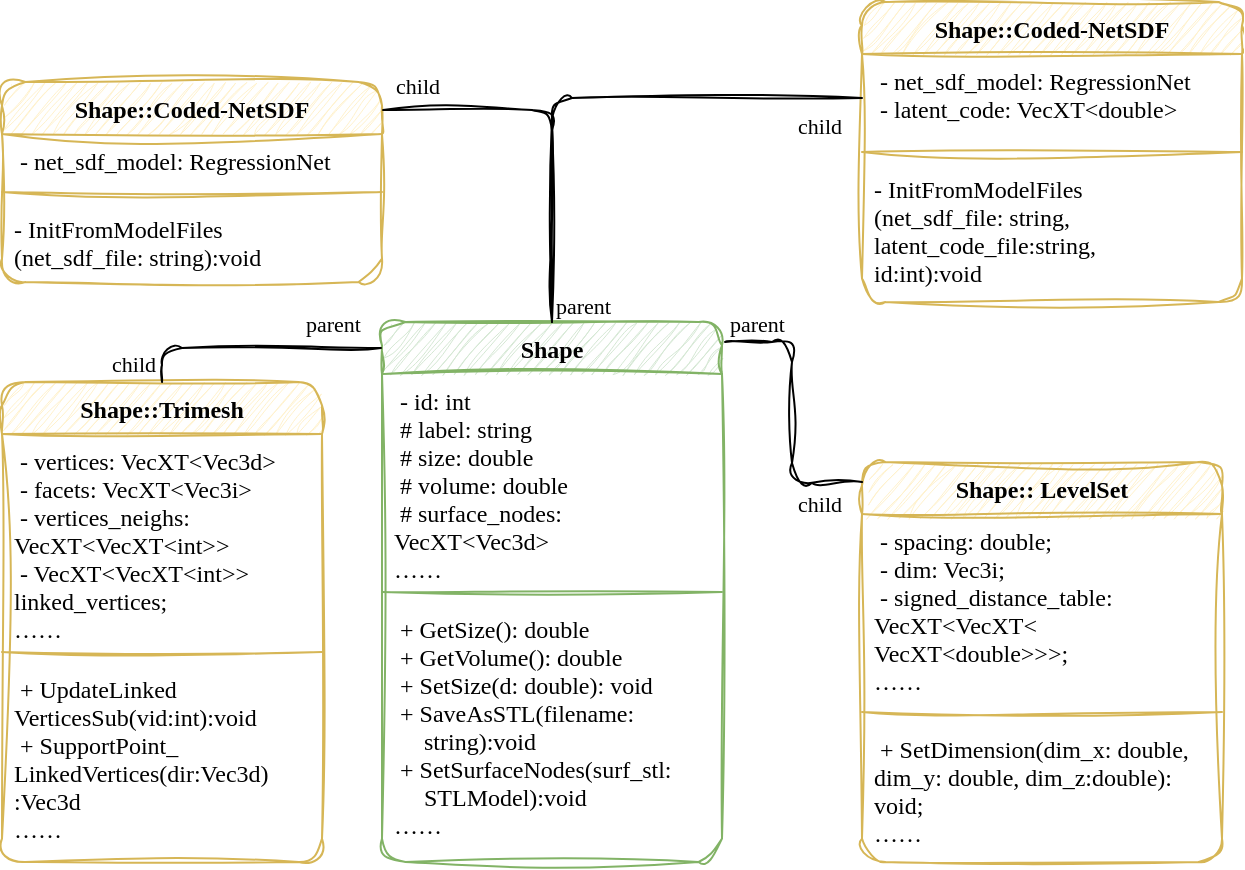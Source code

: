 <mxfile>
    <diagram id="c2G91pv0JLgsLTdkSE3m" name="Page-1">
        <mxGraphModel dx="1303" dy="664" grid="1" gridSize="10" guides="1" tooltips="1" connect="1" arrows="1" fold="1" page="1" pageScale="1" pageWidth="150" pageHeight="150" math="0" shadow="0">
            <root>
                <mxCell id="0"/>
                <mxCell id="1" parent="0"/>
                <mxCell id="10" value="Shape::Trimesh" style="swimlane;fontStyle=1;align=center;verticalAlign=top;childLayout=stackLayout;horizontal=1;startSize=26;horizontalStack=0;resizeParent=1;resizeParentMax=0;resizeLast=0;collapsible=1;marginBottom=0;fillColor=#fff2cc;strokeColor=#d6b656;rounded=1;sketch=1;curveFitting=1;jiggle=2;fontFamily=Comic Sans MS;" parent="1" vertex="1">
                    <mxGeometry x="10" y="200" width="160" height="240" as="geometry"/>
                </mxCell>
                <mxCell id="11" value=" - vertices: VecXT&lt;Vec3d&gt;&#10; - facets: VecXT&lt;Vec3i&gt;&#10; - vertices_neighs:&#10;VecXT&lt;VecXT&lt;int&gt;&gt;&#10; - VecXT&lt;VecXT&lt;int&gt;&gt;&#10;linked_vertices;&#10;……" style="text;strokeColor=none;fillColor=none;align=left;verticalAlign=top;spacingLeft=4;spacingRight=4;overflow=hidden;rotatable=0;points=[[0,0.5],[1,0.5]];portConstraint=eastwest;rounded=1;sketch=1;curveFitting=1;jiggle=2;fontFamily=Comic Sans MS;" parent="10" vertex="1">
                    <mxGeometry y="26" width="160" height="104" as="geometry"/>
                </mxCell>
                <mxCell id="12" value="" style="line;strokeWidth=1;fillColor=none;align=left;verticalAlign=middle;spacingTop=-1;spacingLeft=3;spacingRight=3;rotatable=0;labelPosition=right;points=[];portConstraint=eastwest;strokeColor=inherit;rounded=1;sketch=1;curveFitting=1;jiggle=2;fontFamily=Comic Sans MS;" parent="10" vertex="1">
                    <mxGeometry y="130" width="160" height="10" as="geometry"/>
                </mxCell>
                <mxCell id="13" value=" + UpdateLinked&#10;VerticesSub(vid:int):void&#10; + SupportPoint_&#10;LinkedVertices(dir:Vec3d)&#10;:Vec3d&#10;……&#10;&#10;" style="text;strokeColor=none;fillColor=none;align=left;verticalAlign=top;spacingLeft=4;spacingRight=4;overflow=hidden;rotatable=0;points=[[0,0.5],[1,0.5]];portConstraint=eastwest;rounded=1;sketch=1;curveFitting=1;jiggle=2;fontFamily=Comic Sans MS;" parent="10" vertex="1">
                    <mxGeometry y="140" width="160" height="100" as="geometry"/>
                </mxCell>
                <mxCell id="19" value="Shape:: LevelSet" style="swimlane;fontStyle=1;align=center;verticalAlign=top;childLayout=stackLayout;horizontal=1;startSize=26;horizontalStack=0;resizeParent=1;resizeParentMax=0;resizeLast=0;collapsible=1;marginBottom=0;fillColor=#fff2cc;strokeColor=#d6b656;rounded=1;sketch=1;curveFitting=1;jiggle=2;fontFamily=Comic Sans MS;" parent="1" vertex="1">
                    <mxGeometry x="440" y="240" width="180" height="200" as="geometry"/>
                </mxCell>
                <mxCell id="20" value=" - spacing: double;&#10; - dim: Vec3i;&#10; - signed_distance_table:&#10;VecXT&lt;VecXT&lt;&#10;VecXT&lt;double&gt;&gt;&gt;;&#10;……&#10;&#10;" style="text;strokeColor=none;fillColor=none;align=left;verticalAlign=top;spacingLeft=4;spacingRight=4;overflow=hidden;rotatable=0;points=[[0,0.5],[1,0.5]];portConstraint=eastwest;rounded=1;sketch=1;curveFitting=1;jiggle=2;fontFamily=Comic Sans MS;" parent="19" vertex="1">
                    <mxGeometry y="26" width="180" height="94" as="geometry"/>
                </mxCell>
                <mxCell id="21" value="" style="line;strokeWidth=1;fillColor=none;align=left;verticalAlign=middle;spacingTop=-1;spacingLeft=3;spacingRight=3;rotatable=0;labelPosition=right;points=[];portConstraint=eastwest;strokeColor=inherit;rounded=1;sketch=1;curveFitting=1;jiggle=2;fontFamily=Comic Sans MS;" parent="19" vertex="1">
                    <mxGeometry y="120" width="180" height="10" as="geometry"/>
                </mxCell>
                <mxCell id="22" value=" + SetDimension(dim_x: double,&#10;dim_y: double, dim_z:double): &#10;void;&#10;……&#10;&#10;" style="text;strokeColor=none;fillColor=none;align=left;verticalAlign=top;spacingLeft=4;spacingRight=4;overflow=hidden;rotatable=0;points=[[0,0.5],[1,0.5]];portConstraint=eastwest;rounded=1;sketch=1;curveFitting=1;jiggle=2;fontFamily=Comic Sans MS;" parent="19" vertex="1">
                    <mxGeometry y="130" width="180" height="70" as="geometry"/>
                </mxCell>
                <mxCell id="23" value="Shape" style="swimlane;fontStyle=1;align=center;verticalAlign=top;childLayout=stackLayout;horizontal=1;startSize=26;horizontalStack=0;resizeParent=1;resizeParentMax=0;resizeLast=0;collapsible=1;marginBottom=0;fillColor=#d5e8d4;strokeColor=#82b366;rounded=1;sketch=1;curveFitting=1;jiggle=2;fontFamily=Comic Sans MS;" parent="1" vertex="1">
                    <mxGeometry x="200" y="170" width="170" height="270" as="geometry"/>
                </mxCell>
                <mxCell id="24" value=" - id: int&#10; # label: string&#10; # size: double&#10; # volume: double&#10; # surface_nodes:&#10;VecXT&lt;Vec3d&gt;&#10;……&#10;&#10;" style="text;strokeColor=none;fillColor=none;align=left;verticalAlign=top;spacingLeft=4;spacingRight=4;overflow=hidden;rotatable=0;points=[[0,0.5],[1,0.5]];portConstraint=eastwest;rounded=1;sketch=1;curveFitting=1;jiggle=2;fontFamily=Comic Sans MS;" parent="23" vertex="1">
                    <mxGeometry y="26" width="170" height="104" as="geometry"/>
                </mxCell>
                <mxCell id="25" value="" style="line;strokeWidth=1;fillColor=none;align=left;verticalAlign=middle;spacingTop=-1;spacingLeft=3;spacingRight=3;rotatable=0;labelPosition=right;points=[];portConstraint=eastwest;strokeColor=inherit;rounded=1;sketch=1;curveFitting=1;jiggle=2;fontFamily=Comic Sans MS;" parent="23" vertex="1">
                    <mxGeometry y="130" width="170" height="10" as="geometry"/>
                </mxCell>
                <mxCell id="26" value=" + GetSize(): double&#10; + GetVolume(): double&#10; + SetSize(d: double): void&#10; + SaveAsSTL(filename:&#10;     string):void&#10; + SetSurfaceNodes(surf_stl:&#10;     STLModel):void&#10;……" style="text;strokeColor=none;fillColor=none;align=left;verticalAlign=top;spacingLeft=4;spacingRight=4;overflow=hidden;rotatable=0;points=[[0,0.5],[1,0.5]];portConstraint=eastwest;rounded=1;sketch=1;curveFitting=1;jiggle=2;fontFamily=Comic Sans MS;" parent="23" vertex="1">
                    <mxGeometry y="140" width="170" height="130" as="geometry"/>
                </mxCell>
                <mxCell id="27" value="Shape::Coded-NetSDF" style="swimlane;fontStyle=1;align=center;verticalAlign=top;childLayout=stackLayout;horizontal=1;startSize=26;horizontalStack=0;resizeParent=1;resizeParentMax=0;resizeLast=0;collapsible=1;marginBottom=0;fillColor=#fff2cc;strokeColor=#d6b656;rounded=1;sketch=1;curveFitting=1;jiggle=2;fontFamily=Comic Sans MS;" parent="1" vertex="1">
                    <mxGeometry x="440" y="10" width="190" height="150" as="geometry"/>
                </mxCell>
                <mxCell id="28" value=" - net_sdf_model: RegressionNet&#10; - latent_code: VecXT&lt;double&gt; &#10;&#10;" style="text;strokeColor=none;fillColor=none;align=left;verticalAlign=top;spacingLeft=4;spacingRight=4;overflow=hidden;rotatable=0;points=[[0,0.5],[1,0.5]];portConstraint=eastwest;rounded=1;sketch=1;curveFitting=1;jiggle=2;fontFamily=Comic Sans MS;" parent="27" vertex="1">
                    <mxGeometry y="26" width="190" height="44" as="geometry"/>
                </mxCell>
                <mxCell id="29" value="" style="line;strokeWidth=1;fillColor=none;align=left;verticalAlign=middle;spacingTop=-1;spacingLeft=3;spacingRight=3;rotatable=0;labelPosition=right;points=[];portConstraint=eastwest;strokeColor=inherit;rounded=1;sketch=1;curveFitting=1;jiggle=2;fontFamily=Comic Sans MS;" parent="27" vertex="1">
                    <mxGeometry y="70" width="190" height="10" as="geometry"/>
                </mxCell>
                <mxCell id="30" value="- InitFromModelFiles&#10;(net_sdf_file: string, &#10;latent_code_file:string,&#10;id:int):void&#10;&#10;" style="text;strokeColor=none;fillColor=none;align=left;verticalAlign=top;spacingLeft=4;spacingRight=4;overflow=hidden;rotatable=0;points=[[0,0.5],[1,0.5]];portConstraint=eastwest;rounded=1;sketch=1;curveFitting=1;jiggle=2;fontFamily=Comic Sans MS;" parent="27" vertex="1">
                    <mxGeometry y="80" width="190" height="70" as="geometry"/>
                </mxCell>
                <mxCell id="31" value="Shape::Coded-NetSDF" style="swimlane;fontStyle=1;align=center;verticalAlign=top;childLayout=stackLayout;horizontal=1;startSize=26;horizontalStack=0;resizeParent=1;resizeParentMax=0;resizeLast=0;collapsible=1;marginBottom=0;fillColor=#fff2cc;strokeColor=#d6b656;rounded=1;sketch=1;curveFitting=1;jiggle=2;fontFamily=Comic Sans MS;" parent="1" vertex="1">
                    <mxGeometry x="10" y="50" width="190" height="100" as="geometry"/>
                </mxCell>
                <mxCell id="32" value=" - net_sdf_model: RegressionNet&#10;" style="text;strokeColor=none;fillColor=none;align=left;verticalAlign=top;spacingLeft=4;spacingRight=4;overflow=hidden;rotatable=0;points=[[0,0.5],[1,0.5]];portConstraint=eastwest;rounded=1;sketch=1;curveFitting=1;jiggle=2;fontFamily=Comic Sans MS;" parent="31" vertex="1">
                    <mxGeometry y="26" width="190" height="24" as="geometry"/>
                </mxCell>
                <mxCell id="33" value="" style="line;strokeWidth=1;fillColor=none;align=left;verticalAlign=middle;spacingTop=-1;spacingLeft=3;spacingRight=3;rotatable=0;labelPosition=right;points=[];portConstraint=eastwest;strokeColor=inherit;rounded=1;sketch=1;curveFitting=1;jiggle=2;fontFamily=Comic Sans MS;" parent="31" vertex="1">
                    <mxGeometry y="50" width="190" height="10" as="geometry"/>
                </mxCell>
                <mxCell id="34" value="- InitFromModelFiles&#10;(net_sdf_file: string):void&#10;&#10;" style="text;strokeColor=none;fillColor=none;align=left;verticalAlign=top;spacingLeft=4;spacingRight=4;overflow=hidden;rotatable=0;points=[[0,0.5],[1,0.5]];portConstraint=eastwest;rounded=1;sketch=1;curveFitting=1;jiggle=2;fontFamily=Comic Sans MS;" parent="31" vertex="1">
                    <mxGeometry y="60" width="190" height="40" as="geometry"/>
                </mxCell>
                <mxCell id="37" value="" style="endArrow=none;html=1;edgeStyle=orthogonalEdgeStyle;exitX=1.009;exitY=0.037;exitDx=0;exitDy=0;exitPerimeter=0;rounded=1;sketch=1;curveFitting=1;jiggle=2;fontFamily=Comic Sans MS;" parent="1" source="23" edge="1">
                    <mxGeometry relative="1" as="geometry">
                        <mxPoint x="290" y="250" as="sourcePoint"/>
                        <mxPoint x="440" y="250" as="targetPoint"/>
                    </mxGeometry>
                </mxCell>
                <mxCell id="38" value="parent" style="edgeLabel;resizable=0;html=1;align=left;verticalAlign=bottom;rounded=1;sketch=1;curveFitting=1;jiggle=2;fontFamily=Comic Sans MS;" parent="37" connectable="0" vertex="1">
                    <mxGeometry x="-1" relative="1" as="geometry"/>
                </mxCell>
                <mxCell id="39" value="child" style="edgeLabel;resizable=0;html=1;align=right;verticalAlign=bottom;rounded=1;sketch=1;curveFitting=1;jiggle=2;fontFamily=Comic Sans MS;" parent="37" connectable="0" vertex="1">
                    <mxGeometry x="1" relative="1" as="geometry">
                        <mxPoint x="-10" y="20" as="offset"/>
                    </mxGeometry>
                </mxCell>
                <mxCell id="40" value="" style="endArrow=none;html=1;edgeStyle=orthogonalEdgeStyle;exitX=0.5;exitY=0;exitDx=0;exitDy=0;entryX=0;entryY=0.5;entryDx=0;entryDy=0;rounded=1;sketch=1;curveFitting=1;jiggle=2;fontFamily=Comic Sans MS;" parent="1" source="23" target="28" edge="1">
                    <mxGeometry relative="1" as="geometry">
                        <mxPoint x="260" y="99.99" as="sourcePoint"/>
                        <mxPoint x="308.47" y="170" as="targetPoint"/>
                    </mxGeometry>
                </mxCell>
                <mxCell id="41" value="parent" style="edgeLabel;resizable=0;html=1;align=left;verticalAlign=bottom;rounded=1;sketch=1;curveFitting=1;jiggle=2;fontFamily=Comic Sans MS;" parent="40" connectable="0" vertex="1">
                    <mxGeometry x="-1" relative="1" as="geometry"/>
                </mxCell>
                <mxCell id="42" value="child" style="edgeLabel;resizable=0;html=1;align=right;verticalAlign=bottom;rounded=1;sketch=1;curveFitting=1;jiggle=2;fontFamily=Comic Sans MS;" parent="40" connectable="0" vertex="1">
                    <mxGeometry x="1" relative="1" as="geometry">
                        <mxPoint x="-10" y="22" as="offset"/>
                    </mxGeometry>
                </mxCell>
                <mxCell id="43" value="" style="endArrow=none;html=1;edgeStyle=orthogonalEdgeStyle;exitX=0.5;exitY=0;exitDx=0;exitDy=0;entryX=1.003;entryY=0.14;entryDx=0;entryDy=0;entryPerimeter=0;rounded=1;sketch=1;curveFitting=1;jiggle=2;fontFamily=Comic Sans MS;" parent="1" source="23" target="31" edge="1">
                    <mxGeometry relative="1" as="geometry">
                        <mxPoint x="315" y="180" as="sourcePoint"/>
                        <mxPoint x="450" y="68" as="targetPoint"/>
                    </mxGeometry>
                </mxCell>
                <mxCell id="44" value="parent" style="edgeLabel;resizable=0;html=1;align=left;verticalAlign=bottom;rounded=1;sketch=1;curveFitting=1;jiggle=2;fontFamily=Comic Sans MS;" parent="43" connectable="0" vertex="1">
                    <mxGeometry x="-1" relative="1" as="geometry"/>
                </mxCell>
                <mxCell id="45" value="child" style="edgeLabel;resizable=0;html=1;align=right;verticalAlign=bottom;rounded=1;sketch=1;curveFitting=1;jiggle=2;fontFamily=Comic Sans MS;" parent="43" connectable="0" vertex="1">
                    <mxGeometry x="1" relative="1" as="geometry">
                        <mxPoint x="29" y="-4" as="offset"/>
                    </mxGeometry>
                </mxCell>
                <mxCell id="55" value="" style="endArrow=none;html=1;edgeStyle=orthogonalEdgeStyle;exitX=-0.003;exitY=0.048;exitDx=0;exitDy=0;exitPerimeter=0;entryX=0.5;entryY=0;entryDx=0;entryDy=0;rounded=1;sketch=1;curveFitting=1;jiggle=2;fontFamily=Comic Sans MS;" parent="1" source="23" target="10" edge="1">
                    <mxGeometry relative="1" as="geometry">
                        <mxPoint x="290" y="250" as="sourcePoint"/>
                        <mxPoint x="450" y="250" as="targetPoint"/>
                    </mxGeometry>
                </mxCell>
                <mxCell id="56" value="parent" style="edgeLabel;resizable=0;html=1;align=left;verticalAlign=bottom;rounded=1;sketch=1;curveFitting=1;jiggle=2;fontFamily=Comic Sans MS;" parent="55" connectable="0" vertex="1">
                    <mxGeometry x="-1" relative="1" as="geometry">
                        <mxPoint x="-39" y="-3" as="offset"/>
                    </mxGeometry>
                </mxCell>
                <mxCell id="57" value="child" style="edgeLabel;resizable=0;html=1;align=right;verticalAlign=bottom;rounded=1;sketch=1;curveFitting=1;jiggle=2;fontFamily=Comic Sans MS;" parent="55" connectable="0" vertex="1">
                    <mxGeometry x="1" relative="1" as="geometry">
                        <mxPoint x="-3" y="-1" as="offset"/>
                    </mxGeometry>
                </mxCell>
            </root>
        </mxGraphModel>
    </diagram>
</mxfile>